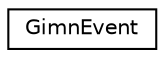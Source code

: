 digraph "Representação gráfica da hiearquia da classe"
{
 // LATEX_PDF_SIZE
  edge [fontname="Helvetica",fontsize="10",labelfontname="Helvetica",labelfontsize="10"];
  node [fontname="Helvetica",fontsize="10",shape=record];
  rankdir="LR";
  Node0 [label="GimnEvent",height=0.2,width=0.4,color="black", fillcolor="white", style="filled",URL="$structGimnEvent.html",tooltip="Esta estrutura servir para salvar os dados de cada evento"];
}
